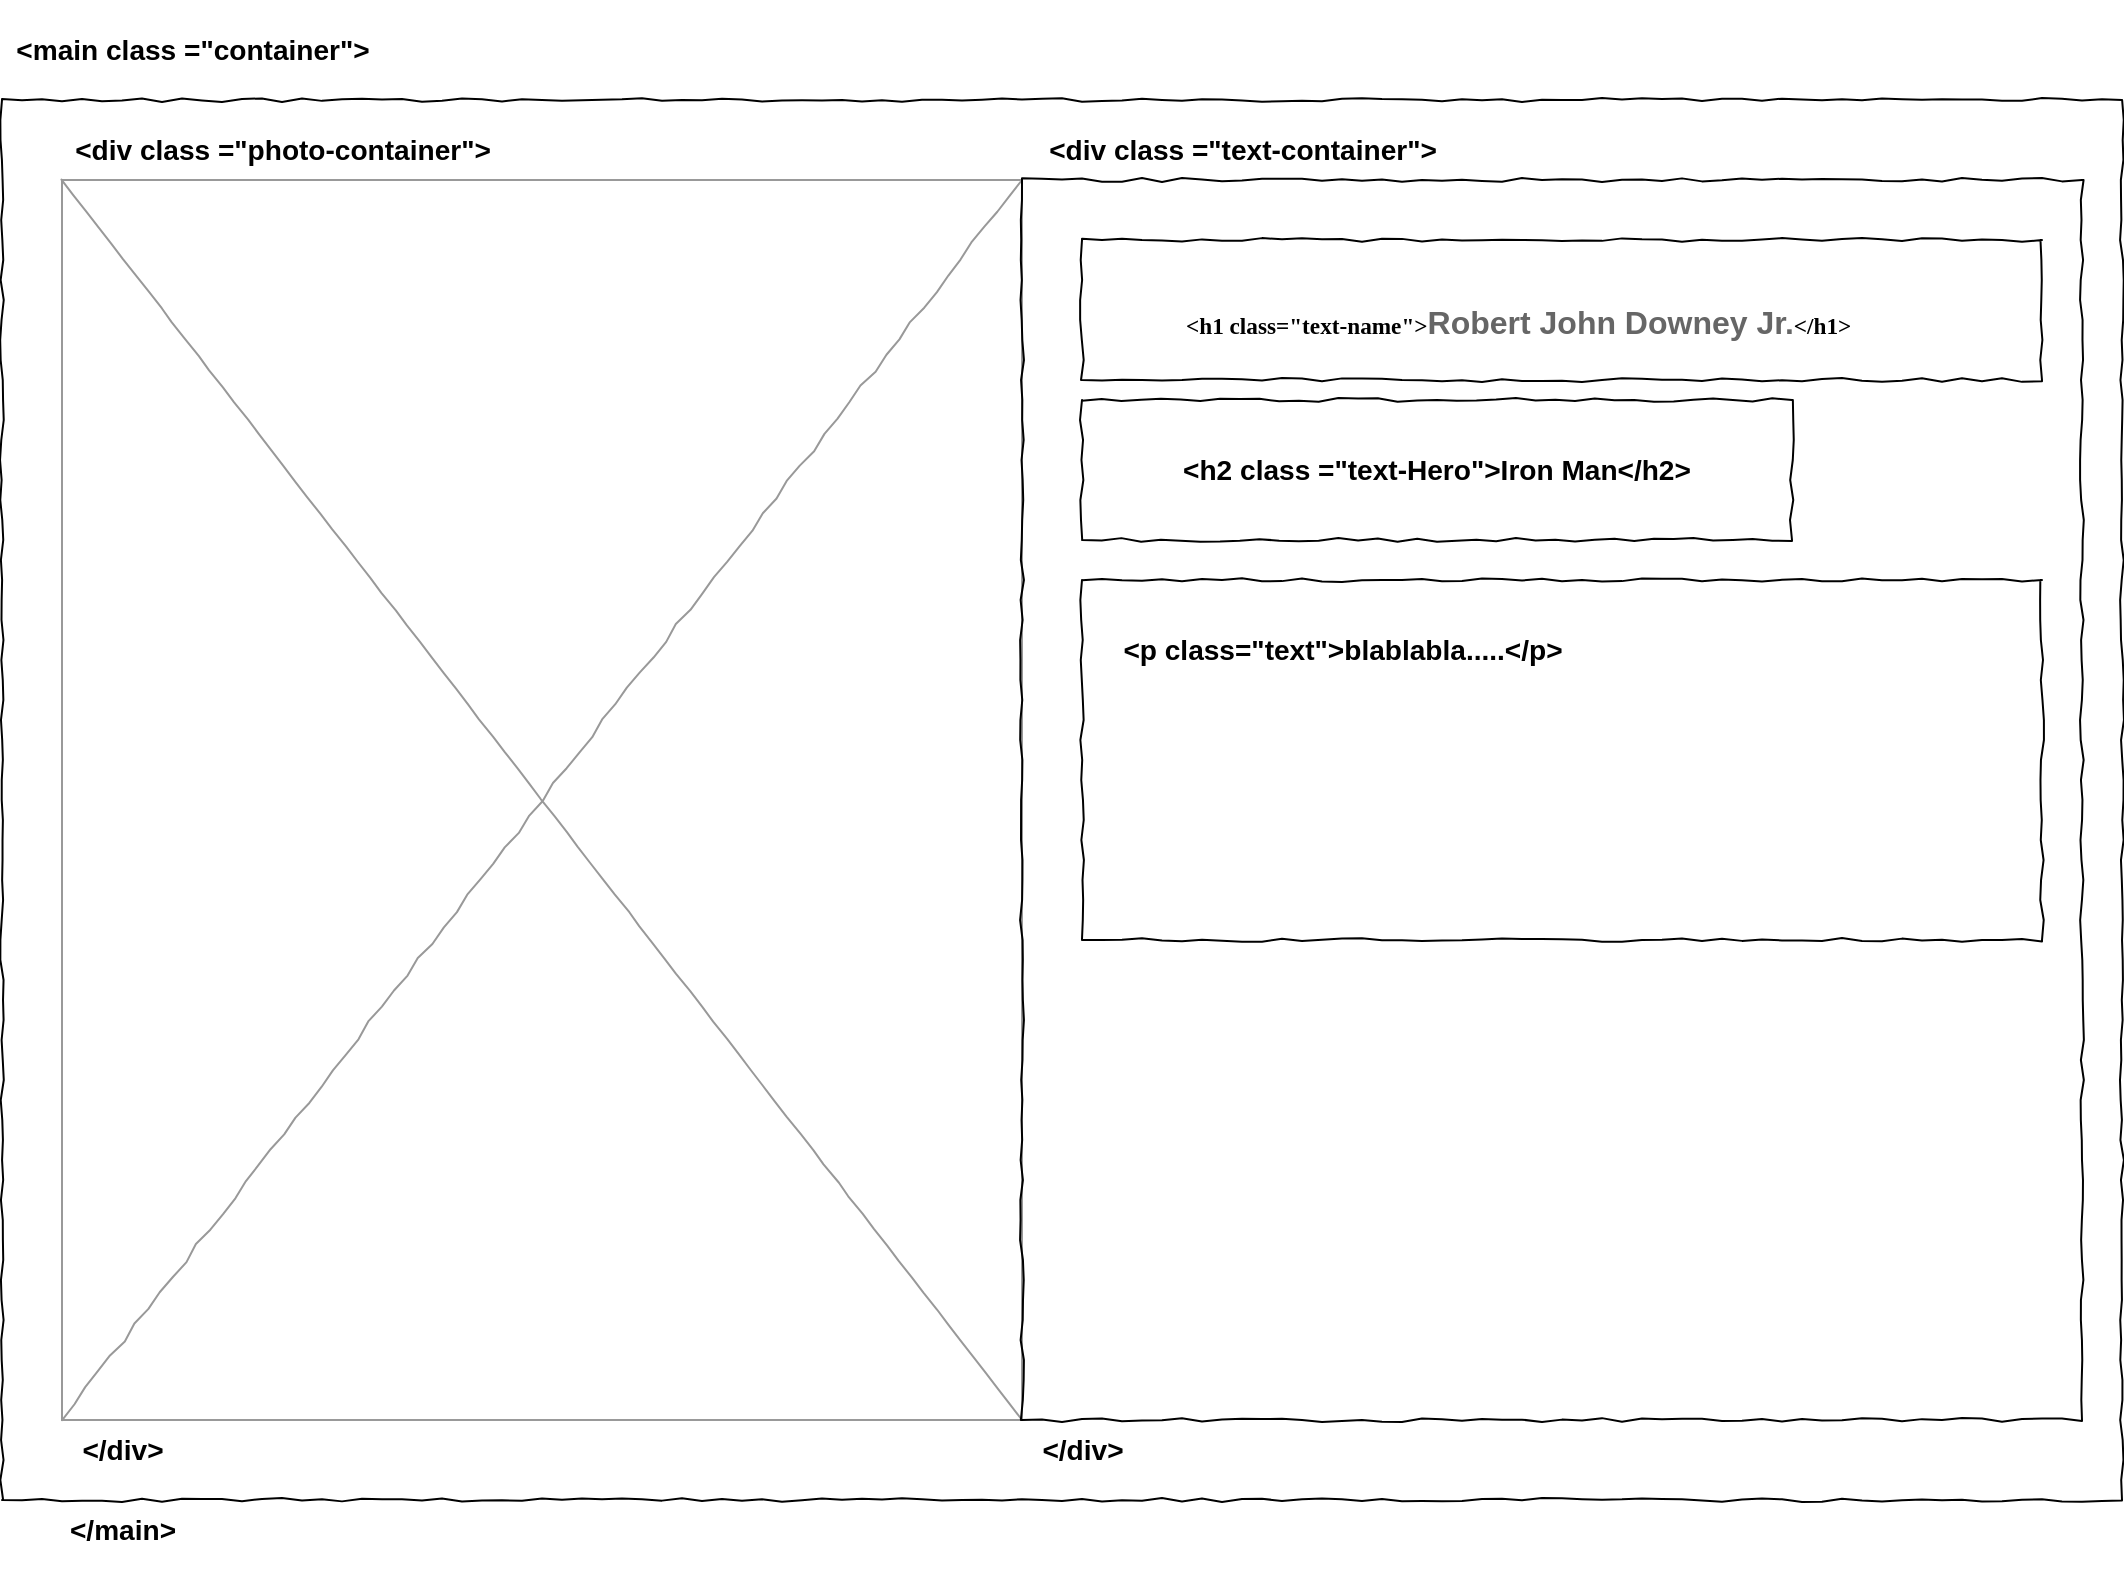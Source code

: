 <mxfile version="14.2.4" type="device"><diagram name="Page-1" id="03018318-947c-dd8e-b7a3-06fadd420f32"><mxGraphModel dx="1673" dy="979" grid="1" gridSize="10" guides="1" tooltips="1" connect="1" arrows="1" fold="1" page="1" pageScale="1" pageWidth="1100" pageHeight="850" background="#ffffff" math="0" shadow="0"><root><mxCell id="0"/><mxCell id="1" parent="0"/><mxCell id="677b7b8949515195-1" value="" style="whiteSpace=wrap;html=1;rounded=0;shadow=0;labelBackgroundColor=none;strokeColor=#000000;strokeWidth=1;fillColor=none;fontFamily=Verdana;fontSize=12;fontColor=#000000;align=center;comic=1;" parent="1" vertex="1"><mxGeometry x="20" y="60" width="1060" height="700" as="geometry"/></mxCell><mxCell id="677b7b8949515195-16" value="" style="verticalLabelPosition=bottom;shadow=0;dashed=0;align=center;html=1;verticalAlign=top;strokeWidth=1;shape=mxgraph.mockup.graphics.simpleIcon;strokeColor=#999999;rounded=0;labelBackgroundColor=none;fontFamily=Verdana;fontSize=14;fontColor=#000000;comic=1;" parent="1" vertex="1"><mxGeometry x="50" y="100" width="480" height="620" as="geometry"/></mxCell><mxCell id="677b7b8949515195-25" value="" style="whiteSpace=wrap;html=1;rounded=0;shadow=0;labelBackgroundColor=none;strokeWidth=1;fillColor=none;fontFamily=Verdana;fontSize=12;align=center;comic=1;" parent="1" vertex="1"><mxGeometry x="530" y="100" width="530" height="620" as="geometry"/></mxCell><mxCell id="677b7b8949515195-26" value="" style="whiteSpace=wrap;html=1;rounded=0;shadow=0;labelBackgroundColor=none;strokeWidth=1;fillColor=none;fontFamily=Verdana;fontSize=12;align=center;comic=1;" parent="1" vertex="1"><mxGeometry x="560" y="300" width="480" height="180" as="geometry"/></mxCell><mxCell id="677b7b8949515195-42" value="&lt;h5&gt;&amp;lt;h1 class=&quot;text-name&quot;&amp;gt;&lt;span style=&quot;color: rgb(102 , 102 , 102) ; font-family: &amp;#34;noto sans tc&amp;#34; , sans-serif ; font-size: 16px&quot;&gt;Robert John Downey Jr.&lt;/span&gt;&amp;lt;/h1&amp;gt;&lt;/h5&gt;" style="text;html=1;points=[];align=left;verticalAlign=top;spacingTop=-4;fontSize=14;fontFamily=Verdana" parent="1" vertex="1"><mxGeometry x="610" y="140" width="440" height="20" as="geometry"/></mxCell><mxCell id="7G1MzaYeo9hINKWwmKfQ-1" value="&lt;h3&gt;&amp;lt;main class =&quot;container&quot;&amp;gt;&lt;/h3&gt;" style="text;html=1;align=center;verticalAlign=middle;resizable=0;points=[];autosize=1;" vertex="1" parent="1"><mxGeometry x="20" y="10" width="190" height="50" as="geometry"/></mxCell><mxCell id="7G1MzaYeo9hINKWwmKfQ-2" value="&lt;h3&gt;&amp;lt;div class =&quot;photo-container&quot;&amp;gt;&lt;/h3&gt;" style="text;html=1;align=center;verticalAlign=middle;resizable=0;points=[];autosize=1;" vertex="1" parent="1"><mxGeometry x="50" y="60" width="220" height="50" as="geometry"/></mxCell><mxCell id="7G1MzaYeo9hINKWwmKfQ-3" value="&lt;h3&gt;&amp;lt;div class =&quot;text-container&quot;&amp;gt;&lt;/h3&gt;" style="text;html=1;align=center;verticalAlign=middle;resizable=0;points=[];autosize=1;" vertex="1" parent="1"><mxGeometry x="535" y="60" width="210" height="50" as="geometry"/></mxCell><mxCell id="7G1MzaYeo9hINKWwmKfQ-4" value="&lt;h3&gt;&amp;lt;/main&amp;gt;&lt;/h3&gt;" style="text;html=1;align=center;verticalAlign=middle;resizable=0;points=[];autosize=1;" vertex="1" parent="1"><mxGeometry x="45" y="750" width="70" height="50" as="geometry"/></mxCell><mxCell id="7G1MzaYeo9hINKWwmKfQ-5" value="&lt;h3&gt;&amp;lt;/div&amp;gt;&lt;/h3&gt;" style="text;html=1;align=center;verticalAlign=middle;resizable=0;points=[];autosize=1;" vertex="1" parent="1"><mxGeometry x="50" y="710" width="60" height="50" as="geometry"/></mxCell><mxCell id="7G1MzaYeo9hINKWwmKfQ-6" value="&lt;h3&gt;&amp;lt;/div&amp;gt;&lt;/h3&gt;" style="text;html=1;align=center;verticalAlign=middle;resizable=0;points=[];autosize=1;" vertex="1" parent="1"><mxGeometry x="530" y="710" width="60" height="50" as="geometry"/></mxCell><mxCell id="7G1MzaYeo9hINKWwmKfQ-7" value="&lt;h5&gt;&lt;br&gt;&lt;/h5&gt;" style="whiteSpace=wrap;html=1;rounded=0;shadow=0;labelBackgroundColor=none;strokeWidth=1;fillColor=none;fontFamily=Verdana;fontSize=12;align=center;comic=1;" vertex="1" parent="1"><mxGeometry x="560" y="130" width="480" height="70" as="geometry"/></mxCell><mxCell id="7G1MzaYeo9hINKWwmKfQ-11" value="&lt;h3 style=&quot;font-family: &amp;#34;helvetica&amp;#34;&quot;&gt;&amp;lt;h2 class =&quot;text-Hero&quot;&amp;gt;Iron Man&amp;lt;/h2&amp;gt;&lt;/h3&gt;" style="whiteSpace=wrap;html=1;rounded=0;shadow=0;labelBackgroundColor=none;strokeWidth=1;fillColor=none;fontFamily=Verdana;fontSize=12;align=center;comic=1;" vertex="1" parent="1"><mxGeometry x="560" y="210" width="355" height="70" as="geometry"/></mxCell><mxCell id="7G1MzaYeo9hINKWwmKfQ-12" value="&lt;h3&gt;&amp;lt;p class=&quot;text&quot;&amp;gt;blablabla.....&amp;lt;/p&amp;gt;&lt;/h3&gt;" style="text;html=1;align=center;verticalAlign=middle;resizable=0;points=[];autosize=1;" vertex="1" parent="1"><mxGeometry x="570" y="310" width="240" height="50" as="geometry"/></mxCell></root></mxGraphModel></diagram></mxfile>